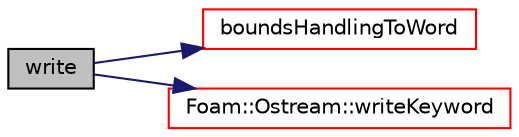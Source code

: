 digraph "write"
{
  bgcolor="transparent";
  edge [fontname="Helvetica",fontsize="10",labelfontname="Helvetica",labelfontsize="10"];
  node [fontname="Helvetica",fontsize="10",shape=record];
  rankdir="LR";
  Node1 [label="write",height=0.2,width=0.4,color="black", fillcolor="grey75", style="filled", fontcolor="black"];
  Node1 -> Node2 [color="midnightblue",fontsize="10",style="solid",fontname="Helvetica"];
  Node2 [label="boundsHandlingToWord",height=0.2,width=0.4,color="red",URL="$a01177.html#ace1e5db9b779de5a0c3aa7d58e84fa6e",tooltip="Return the out-of-bounds handling as a word. "];
  Node1 -> Node3 [color="midnightblue",fontsize="10",style="solid",fontname="Helvetica"];
  Node3 [label="Foam::Ostream::writeKeyword",height=0.2,width=0.4,color="red",URL="$a01769.html#a3c58b2bb9174ea3c4a5fa58095d1290e",tooltip="Write the keyword followed by an appropriate indentation. "];
}

